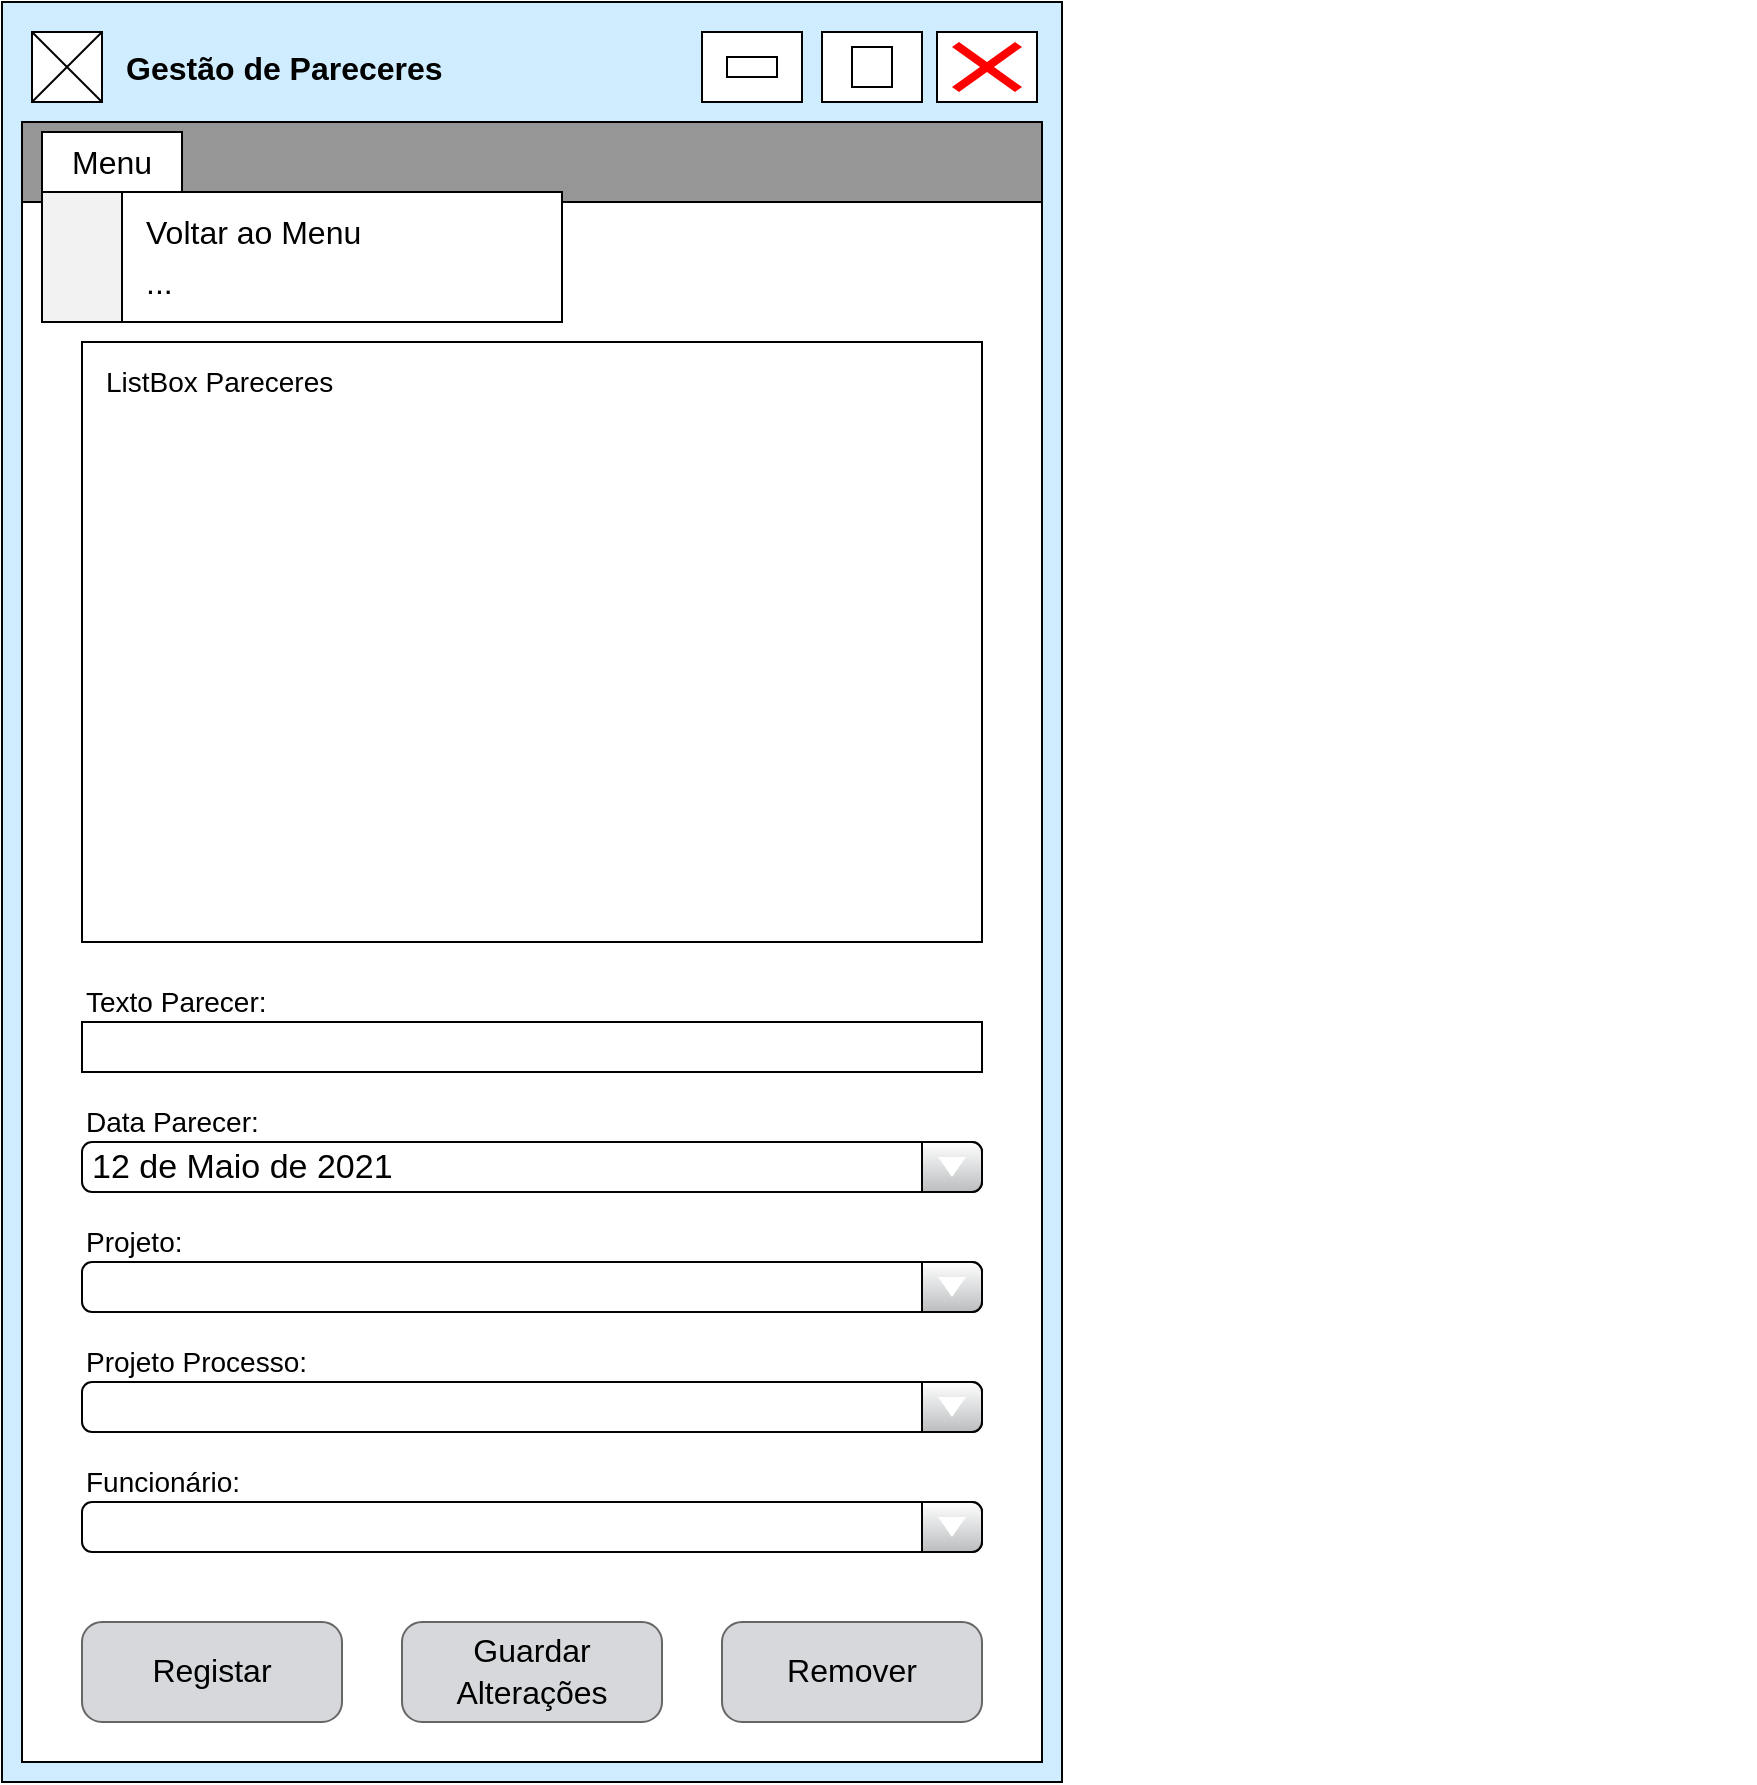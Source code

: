 <mxfile version="14.6.12" type="device"><diagram name="Page-1" id="03018318-947c-dd8e-b7a3-06fadd420f32"><mxGraphModel dx="1483" dy="829" grid="1" gridSize="10" guides="1" tooltips="1" connect="1" arrows="1" fold="1" page="1" pageScale="1" pageWidth="1100" pageHeight="850" background="#ffffff" math="0" shadow="0"><root><mxCell id="0"/><mxCell id="1" parent="0"/><mxCell id="7fIx10kgIT_8YGKyxtpq-11" value="" style="rounded=0;whiteSpace=wrap;html=1;fillColor=#CFEDFF;" parent="1" vertex="1"><mxGeometry x="50" y="40" width="530" height="890" as="geometry"/></mxCell><mxCell id="7fIx10kgIT_8YGKyxtpq-3" value="" style="rounded=0;whiteSpace=wrap;html=1;" parent="1" vertex="1"><mxGeometry x="517.5" y="55" width="50" height="35" as="geometry"/></mxCell><mxCell id="7fIx10kgIT_8YGKyxtpq-4" value="" style="shape=mxgraph.mockup.markup.redX;fillColor=#ff0000;html=1;shadow=0;strokeColor=none;" parent="1" vertex="1"><mxGeometry x="525" y="60" width="35" height="25" as="geometry"/></mxCell><mxCell id="7fIx10kgIT_8YGKyxtpq-5" value="" style="rounded=0;whiteSpace=wrap;html=1;" parent="1" vertex="1"><mxGeometry x="460" y="55" width="50" height="35" as="geometry"/></mxCell><mxCell id="7fIx10kgIT_8YGKyxtpq-6" value="" style="rounded=0;whiteSpace=wrap;html=1;" parent="1" vertex="1"><mxGeometry x="400" y="55" width="50" height="35" as="geometry"/></mxCell><mxCell id="7fIx10kgIT_8YGKyxtpq-8" value="" style="whiteSpace=wrap;html=1;aspect=fixed;" parent="1" vertex="1"><mxGeometry x="475" y="62.5" width="20" height="20" as="geometry"/></mxCell><mxCell id="7fIx10kgIT_8YGKyxtpq-9" value="" style="rounded=0;whiteSpace=wrap;html=1;fontStyle=0" parent="1" vertex="1"><mxGeometry x="412.5" y="67.5" width="25" height="10" as="geometry"/></mxCell><mxCell id="7fIx10kgIT_8YGKyxtpq-1" value="" style="rounded=0;whiteSpace=wrap;html=1;" parent="1" vertex="1"><mxGeometry x="60" y="100" width="510" height="820" as="geometry"/></mxCell><mxCell id="7fIx10kgIT_8YGKyxtpq-12" value="" style="rounded=0;whiteSpace=wrap;html=1;fillColor=#969696;" parent="1" vertex="1"><mxGeometry x="60" y="100" width="510" height="40" as="geometry"/></mxCell><mxCell id="7fIx10kgIT_8YGKyxtpq-13" value="&lt;font size=&quot;1&quot;&gt;&lt;b style=&quot;font-size: 16px&quot;&gt;Gestão de Pareceres&lt;/b&gt;&lt;/font&gt;" style="text;html=1;strokeColor=none;fillColor=none;align=left;verticalAlign=middle;whiteSpace=wrap;rounded=0;" parent="1" vertex="1"><mxGeometry x="110" y="62.5" width="320" height="20" as="geometry"/></mxCell><mxCell id="7fIx10kgIT_8YGKyxtpq-15" value="" style="whiteSpace=wrap;html=1;aspect=fixed;gradientColor=none;fillColor=#FFFFFF;" parent="1" vertex="1"><mxGeometry x="65" y="55" width="35" height="35" as="geometry"/></mxCell><mxCell id="7fIx10kgIT_8YGKyxtpq-16" style="rounded=0;orthogonalLoop=1;jettySize=auto;html=1;exitX=1;exitY=1;exitDx=0;exitDy=0;entryX=0;entryY=0;entryDx=0;entryDy=0;endArrow=none;endFill=0;" parent="1" source="7fIx10kgIT_8YGKyxtpq-15" target="7fIx10kgIT_8YGKyxtpq-15" edge="1"><mxGeometry relative="1" as="geometry"/></mxCell><mxCell id="7fIx10kgIT_8YGKyxtpq-17" style="edgeStyle=none;rounded=0;orthogonalLoop=1;jettySize=auto;html=1;exitX=0;exitY=1;exitDx=0;exitDy=0;entryX=1;entryY=0;entryDx=0;entryDy=0;endArrow=none;endFill=0;" parent="1" source="7fIx10kgIT_8YGKyxtpq-15" target="7fIx10kgIT_8YGKyxtpq-15" edge="1"><mxGeometry relative="1" as="geometry"/></mxCell><mxCell id="7fIx10kgIT_8YGKyxtpq-19" style="edgeStyle=none;rounded=0;orthogonalLoop=1;jettySize=auto;html=1;exitX=1;exitY=1;exitDx=0;exitDy=0;endArrow=none;endFill=0;" parent="1" edge="1"><mxGeometry relative="1" as="geometry"><mxPoint x="925" y="380" as="sourcePoint"/><mxPoint x="925" y="380" as="targetPoint"/></mxGeometry></mxCell><mxCell id="7fIx10kgIT_8YGKyxtpq-20" style="edgeStyle=none;rounded=0;orthogonalLoop=1;jettySize=auto;html=1;exitX=0;exitY=0;exitDx=0;exitDy=0;endArrow=none;endFill=0;" parent="1" edge="1"><mxGeometry relative="1" as="geometry"><mxPoint x="175.0" y="200" as="sourcePoint"/><mxPoint x="175.0" y="200" as="targetPoint"/></mxGeometry></mxCell><mxCell id="7fIx10kgIT_8YGKyxtpq-23" value="&lt;font style=&quot;font-size: 16px&quot;&gt;Menu&lt;/font&gt;" style="rounded=0;whiteSpace=wrap;html=1;fillColor=#FFFFFF;gradientColor=none;" parent="1" vertex="1"><mxGeometry x="70" y="105" width="70" height="30" as="geometry"/></mxCell><mxCell id="7fIx10kgIT_8YGKyxtpq-25" value="" style="rounded=0;whiteSpace=wrap;html=1;gradientColor=none;fillColor=#F2F2F2;" parent="1" vertex="1"><mxGeometry x="70" y="135" width="50" height="65" as="geometry"/></mxCell><mxCell id="7fIx10kgIT_8YGKyxtpq-24" value="" style="rounded=0;whiteSpace=wrap;html=1;fillColor=#FFFFFF;gradientColor=none;" parent="1" vertex="1"><mxGeometry x="110" y="135" width="220" height="65" as="geometry"/></mxCell><mxCell id="7fIx10kgIT_8YGKyxtpq-26" value="&lt;span style=&quot;font-size: 16px&quot;&gt;Voltar ao Menu&lt;/span&gt;" style="text;html=1;strokeColor=none;fillColor=none;align=left;verticalAlign=middle;whiteSpace=wrap;rounded=0;" parent="1" vertex="1"><mxGeometry x="120" y="145" width="170" height="20" as="geometry"/></mxCell><mxCell id="7fIx10kgIT_8YGKyxtpq-33" value="&lt;span style=&quot;font-size: 16px&quot;&gt;...&lt;/span&gt;" style="text;html=1;strokeColor=none;fillColor=none;align=left;verticalAlign=middle;whiteSpace=wrap;rounded=0;" parent="1" vertex="1"><mxGeometry x="120" y="170" width="180" height="20" as="geometry"/></mxCell><mxCell id="7fIx10kgIT_8YGKyxtpq-34" value="" style="rounded=0;whiteSpace=wrap;html=1;gradientColor=none;align=left;fillColor=#FFFFFF;sketch=0;glass=0;" parent="1" vertex="1"><mxGeometry x="90" y="210" width="450" height="300" as="geometry"/></mxCell><mxCell id="7fIx10kgIT_8YGKyxtpq-35" value="&lt;font style=&quot;font-size: 14px&quot;&gt;ListBox Pareceres&lt;/font&gt;" style="text;html=1;strokeColor=none;fillColor=none;align=left;verticalAlign=middle;whiteSpace=wrap;rounded=0;" parent="1" vertex="1"><mxGeometry x="100" y="220" width="140" height="20" as="geometry"/></mxCell><mxCell id="HSgjD0USjd5cAgEtuAmM-6" value="&lt;span style=&quot;font-size: 14px&quot;&gt;Projeto Processo:&lt;/span&gt;" style="text;html=1;strokeColor=none;fillColor=none;align=left;verticalAlign=middle;whiteSpace=wrap;rounded=0;" parent="1" vertex="1"><mxGeometry x="90" y="710" width="130" height="20" as="geometry"/></mxCell><mxCell id="HSgjD0USjd5cAgEtuAmM-8" value="&lt;span style=&quot;font-size: 14px&quot;&gt;Projeto:&lt;/span&gt;" style="text;html=1;strokeColor=none;fillColor=none;align=left;verticalAlign=middle;whiteSpace=wrap;rounded=0;" parent="1" vertex="1"><mxGeometry x="90" y="650" width="110" height="20" as="geometry"/></mxCell><mxCell id="HSgjD0USjd5cAgEtuAmM-9" value="&lt;span style=&quot;font-size: 14px&quot;&gt;Texto Parecer:&lt;/span&gt;" style="text;html=1;strokeColor=none;fillColor=none;align=left;verticalAlign=middle;whiteSpace=wrap;rounded=0;" parent="1" vertex="1"><mxGeometry x="90" y="530" width="120" height="20" as="geometry"/></mxCell><mxCell id="HSgjD0USjd5cAgEtuAmM-10" value="" style="strokeWidth=1;shadow=0;dashed=0;align=center;html=1;shape=mxgraph.mockup.forms.comboBox;align=left;fillColor2=#BBBDBF;mainText=;fontSize=17;spacingLeft=3;noLabel=0;strokeColor=#030303;" parent="1" vertex="1"><mxGeometry x="90" y="670" width="450" height="25" as="geometry"/></mxCell><mxCell id="HSgjD0USjd5cAgEtuAmM-11" value="" style="rounded=0;whiteSpace=wrap;html=1;fillColor=#FFFFFF;gradientColor=none;align=left;" parent="1" vertex="1"><mxGeometry x="90" y="550" width="450" height="25" as="geometry"/></mxCell><mxCell id="HSgjD0USjd5cAgEtuAmM-12" value="&lt;span style=&quot;font-size: 14px&quot;&gt;Data Parecer:&lt;/span&gt;" style="text;html=1;strokeColor=none;fillColor=none;align=left;verticalAlign=middle;whiteSpace=wrap;rounded=0;" parent="1" vertex="1"><mxGeometry x="90" y="590" width="130" height="20" as="geometry"/></mxCell><mxCell id="HSgjD0USjd5cAgEtuAmM-13" value="12 de Maio de 2021" style="strokeWidth=1;shadow=0;dashed=0;align=center;html=1;shape=mxgraph.mockup.forms.comboBox;align=left;fillColor2=#BBBDBF;mainText=;fontSize=17;spacingLeft=3;noLabel=0;strokeColor=#030303;" parent="1" vertex="1"><mxGeometry x="90" y="610" width="450" height="25" as="geometry"/></mxCell><mxCell id="HSgjD0USjd5cAgEtuAmM-14" value="&lt;font color=&quot;#000000&quot; style=&quot;font-size: 16px ; font-weight: normal&quot;&gt;Registar&lt;/font&gt;" style="strokeWidth=1;shadow=0;dashed=0;align=center;html=1;shape=mxgraph.mockup.buttons.button;strokeColor=#666666;fontColor=#ffffff;mainText=;buttonStyle=round;fontSize=17;fontStyle=1;whiteSpace=wrap;fillColor=#D7D8DB;sketch=0;" parent="1" vertex="1"><mxGeometry x="90" y="850" width="130" height="50" as="geometry"/></mxCell><mxCell id="HSgjD0USjd5cAgEtuAmM-15" value="&lt;font color=&quot;#000000&quot; style=&quot;font-size: 16px ; font-weight: normal&quot;&gt;Guardar Alterações&lt;/font&gt;" style="strokeWidth=1;shadow=0;dashed=0;align=center;html=1;shape=mxgraph.mockup.buttons.button;strokeColor=#666666;fontColor=#ffffff;mainText=;buttonStyle=round;fontSize=17;fontStyle=1;whiteSpace=wrap;fillColor=#D7D8DB;sketch=0;" parent="1" vertex="1"><mxGeometry x="250" y="850" width="130" height="50" as="geometry"/></mxCell><mxCell id="HSgjD0USjd5cAgEtuAmM-16" value="&lt;font color=&quot;#000000&quot; style=&quot;font-size: 16px ; font-weight: normal&quot;&gt;Remover&lt;/font&gt;" style="strokeWidth=1;shadow=0;dashed=0;align=center;html=1;shape=mxgraph.mockup.buttons.button;strokeColor=#666666;fontColor=#ffffff;mainText=;buttonStyle=round;fontSize=17;fontStyle=1;whiteSpace=wrap;fillColor=#D7D8DB;sketch=0;" parent="1" vertex="1"><mxGeometry x="410" y="850" width="130" height="50" as="geometry"/></mxCell><mxCell id="HSgjD0USjd5cAgEtuAmM-17" value="" style="strokeWidth=1;shadow=0;dashed=0;align=center;html=1;shape=mxgraph.mockup.forms.comboBox;align=left;fillColor2=#BBBDBF;mainText=;fontSize=17;spacingLeft=3;noLabel=0;strokeColor=#030303;" parent="1" vertex="1"><mxGeometry x="90" y="730" width="450" height="25" as="geometry"/></mxCell><mxCell id="jO-PIrfDCRTGbA612xOz-1" value="&lt;span style=&quot;font-size: 14px&quot;&gt;Funcionário:&lt;/span&gt;" style="text;html=1;strokeColor=none;fillColor=none;align=left;verticalAlign=middle;whiteSpace=wrap;rounded=0;" vertex="1" parent="1"><mxGeometry x="90" y="770" width="130" height="20" as="geometry"/></mxCell><mxCell id="jO-PIrfDCRTGbA612xOz-2" value="" style="strokeWidth=1;shadow=0;dashed=0;align=center;html=1;shape=mxgraph.mockup.forms.comboBox;align=left;fillColor2=#BBBDBF;mainText=;fontSize=17;spacingLeft=3;noLabel=0;strokeColor=#030303;" vertex="1" parent="1"><mxGeometry x="90" y="790" width="450" height="25" as="geometry"/></mxCell></root></mxGraphModel></diagram></mxfile>